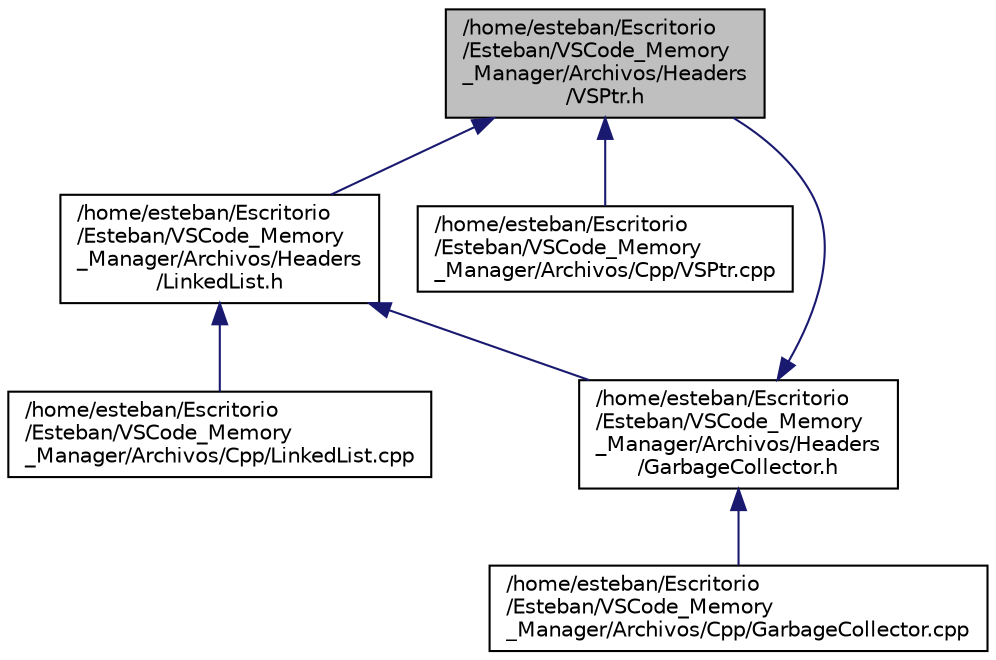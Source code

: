 digraph "/home/esteban/Escritorio/Esteban/VSCode_Memory_Manager/Archivos/Headers/VSPtr.h"
{
  edge [fontname="Helvetica",fontsize="10",labelfontname="Helvetica",labelfontsize="10"];
  node [fontname="Helvetica",fontsize="10",shape=record];
  Node4 [label="/home/esteban/Escritorio\l/Esteban/VSCode_Memory\l_Manager/Archivos/Headers\l/VSPtr.h",height=0.2,width=0.4,color="black", fillcolor="grey75", style="filled", fontcolor="black"];
  Node4 -> Node5 [dir="back",color="midnightblue",fontsize="10",style="solid",fontname="Helvetica"];
  Node5 [label="/home/esteban/Escritorio\l/Esteban/VSCode_Memory\l_Manager/Archivos/Headers\l/LinkedList.h",height=0.2,width=0.4,color="black", fillcolor="white", style="filled",URL="$_linked_list_8h.html"];
  Node5 -> Node6 [dir="back",color="midnightblue",fontsize="10",style="solid",fontname="Helvetica"];
  Node6 [label="/home/esteban/Escritorio\l/Esteban/VSCode_Memory\l_Manager/Archivos/Headers\l/GarbageCollector.h",height=0.2,width=0.4,color="black", fillcolor="white", style="filled",URL="$_garbage_collector_8h.html"];
  Node6 -> Node7 [dir="back",color="midnightblue",fontsize="10",style="solid",fontname="Helvetica"];
  Node7 [label="/home/esteban/Escritorio\l/Esteban/VSCode_Memory\l_Manager/Archivos/Cpp/GarbageCollector.cpp",height=0.2,width=0.4,color="black", fillcolor="white", style="filled",URL="$_garbage_collector_8cpp.html"];
  Node6 -> Node4 [dir="back",color="midnightblue",fontsize="10",style="solid",fontname="Helvetica"];
  Node5 -> Node8 [dir="back",color="midnightblue",fontsize="10",style="solid",fontname="Helvetica"];
  Node8 [label="/home/esteban/Escritorio\l/Esteban/VSCode_Memory\l_Manager/Archivos/Cpp/LinkedList.cpp",height=0.2,width=0.4,color="black", fillcolor="white", style="filled",URL="$_linked_list_8cpp.html"];
  Node4 -> Node9 [dir="back",color="midnightblue",fontsize="10",style="solid",fontname="Helvetica"];
  Node9 [label="/home/esteban/Escritorio\l/Esteban/VSCode_Memory\l_Manager/Archivos/Cpp/VSPtr.cpp",height=0.2,width=0.4,color="black", fillcolor="white", style="filled",URL="$_v_s_ptr_8cpp.html"];
}
